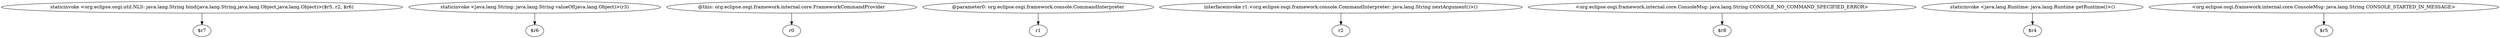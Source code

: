 digraph g {
0[label="staticinvoke <org.eclipse.osgi.util.NLS: java.lang.String bind(java.lang.String,java.lang.Object,java.lang.Object)>($r5, r2, $r6)"]
1[label="$r7"]
0->1[label=""]
2[label="staticinvoke <java.lang.String: java.lang.String valueOf(java.lang.Object)>(r3)"]
3[label="$r6"]
2->3[label=""]
4[label="@this: org.eclipse.osgi.framework.internal.core.FrameworkCommandProvider"]
5[label="r0"]
4->5[label=""]
6[label="@parameter0: org.eclipse.osgi.framework.console.CommandInterpreter"]
7[label="r1"]
6->7[label=""]
8[label="interfaceinvoke r1.<org.eclipse.osgi.framework.console.CommandInterpreter: java.lang.String nextArgument()>()"]
9[label="r2"]
8->9[label=""]
10[label="<org.eclipse.osgi.framework.internal.core.ConsoleMsg: java.lang.String CONSOLE_NO_COMMAND_SPECIFIED_ERROR>"]
11[label="$r8"]
10->11[label=""]
12[label="staticinvoke <java.lang.Runtime: java.lang.Runtime getRuntime()>()"]
13[label="$r4"]
12->13[label=""]
14[label="<org.eclipse.osgi.framework.internal.core.ConsoleMsg: java.lang.String CONSOLE_STARTED_IN_MESSAGE>"]
15[label="$r5"]
14->15[label=""]
}